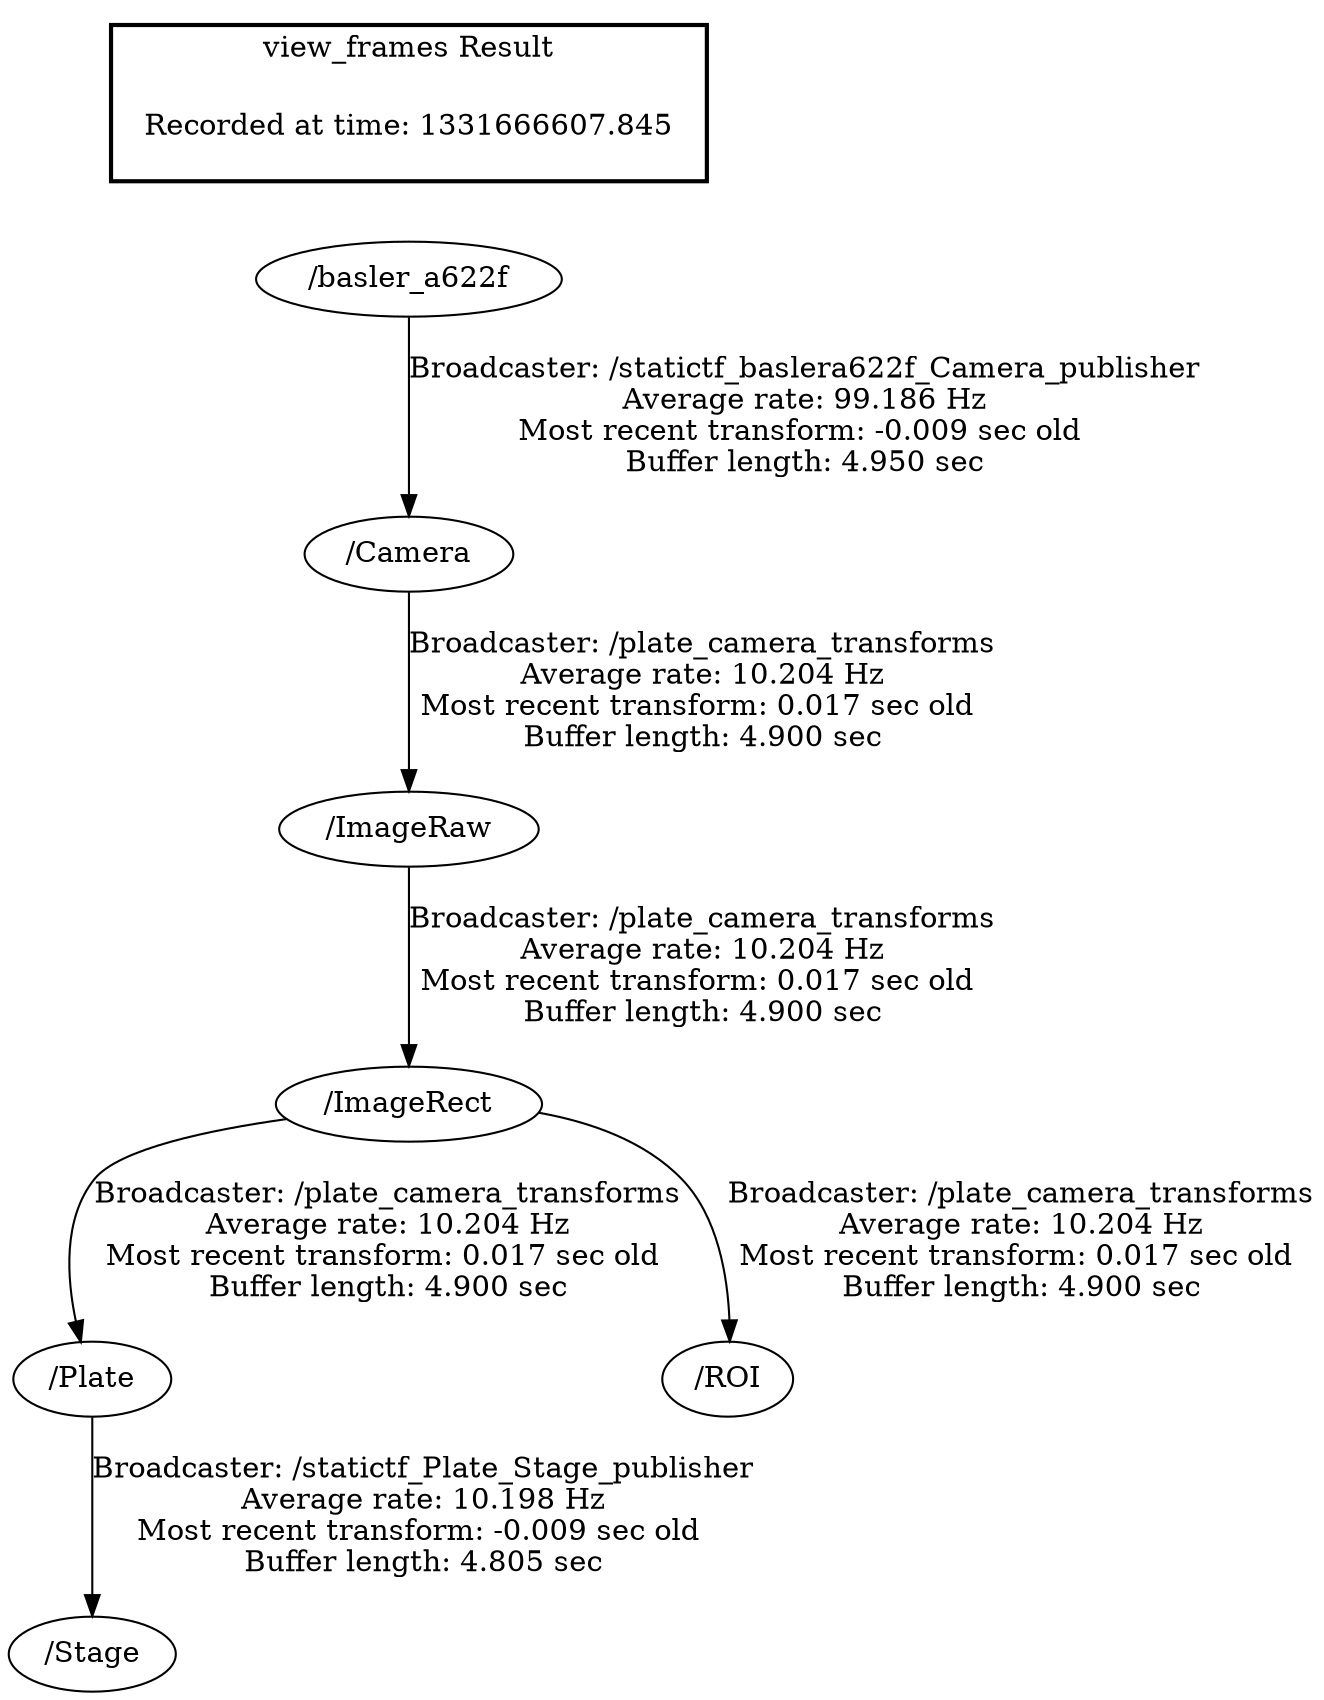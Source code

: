 digraph G {
"/basler_a622f" -> "/Camera"[label="Broadcaster: /statictf_baslera622f_Camera_publisher\nAverage rate: 99.186 Hz\nMost recent transform: -0.009 sec old \nBuffer length: 4.950 sec\n"];
"/Camera" -> "/ImageRaw"[label="Broadcaster: /plate_camera_transforms\nAverage rate: 10.204 Hz\nMost recent transform: 0.017 sec old \nBuffer length: 4.900 sec\n"];
"/ImageRaw" -> "/ImageRect"[label="Broadcaster: /plate_camera_transforms\nAverage rate: 10.204 Hz\nMost recent transform: 0.017 sec old \nBuffer length: 4.900 sec\n"];
"/ImageRect" -> "/Plate"[label="Broadcaster: /plate_camera_transforms\nAverage rate: 10.204 Hz\nMost recent transform: 0.017 sec old \nBuffer length: 4.900 sec\n"];
"/ImageRect" -> "/ROI"[label="Broadcaster: /plate_camera_transforms\nAverage rate: 10.204 Hz\nMost recent transform: 0.017 sec old \nBuffer length: 4.900 sec\n"];
"/Plate" -> "/Stage"[label="Broadcaster: /statictf_Plate_Stage_publisher\nAverage rate: 10.198 Hz\nMost recent transform: -0.009 sec old \nBuffer length: 4.805 sec\n"];
edge [style=invis];
 subgraph cluster_legend { style=bold; color=black; label ="view_frames Result";
"Recorded at time: 1331666607.845"[ shape=plaintext ] ;
 }->"/basler_a622f";
}
